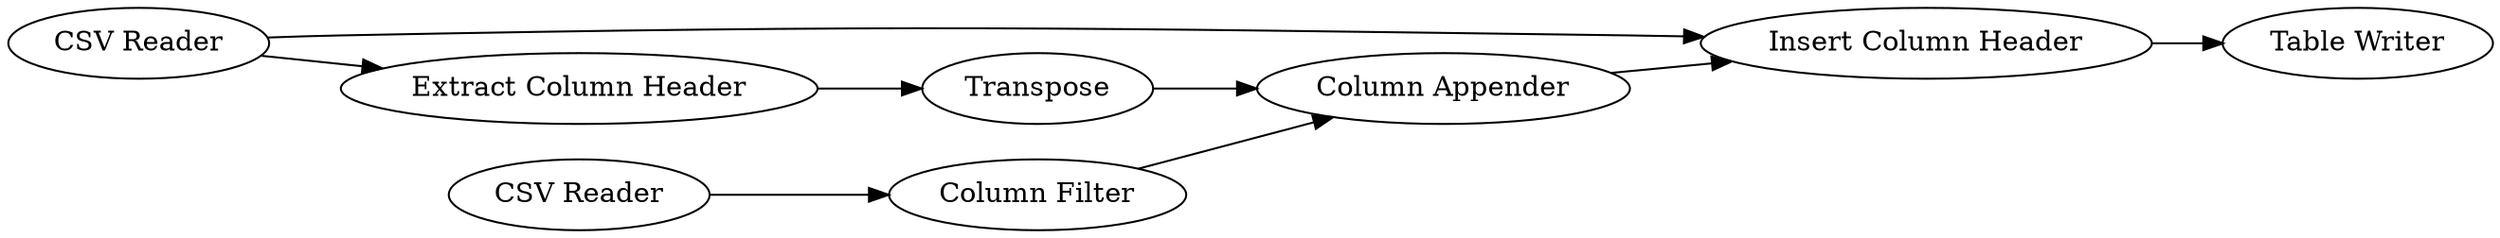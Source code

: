 digraph {
	7 -> 8
	1 -> 4
	4 -> 5
	5 -> 6
	1 -> 7
	2 -> 3
	6 -> 7
	3 -> 6
	5 [label=Transpose]
	1 [label="CSV Reader"]
	7 [label="Insert Column Header"]
	4 [label="Extract Column Header"]
	6 [label="Column Appender"]
	8 [label="Table Writer"]
	3 [label="Column Filter"]
	2 [label="CSV Reader"]
	rankdir=LR
}
